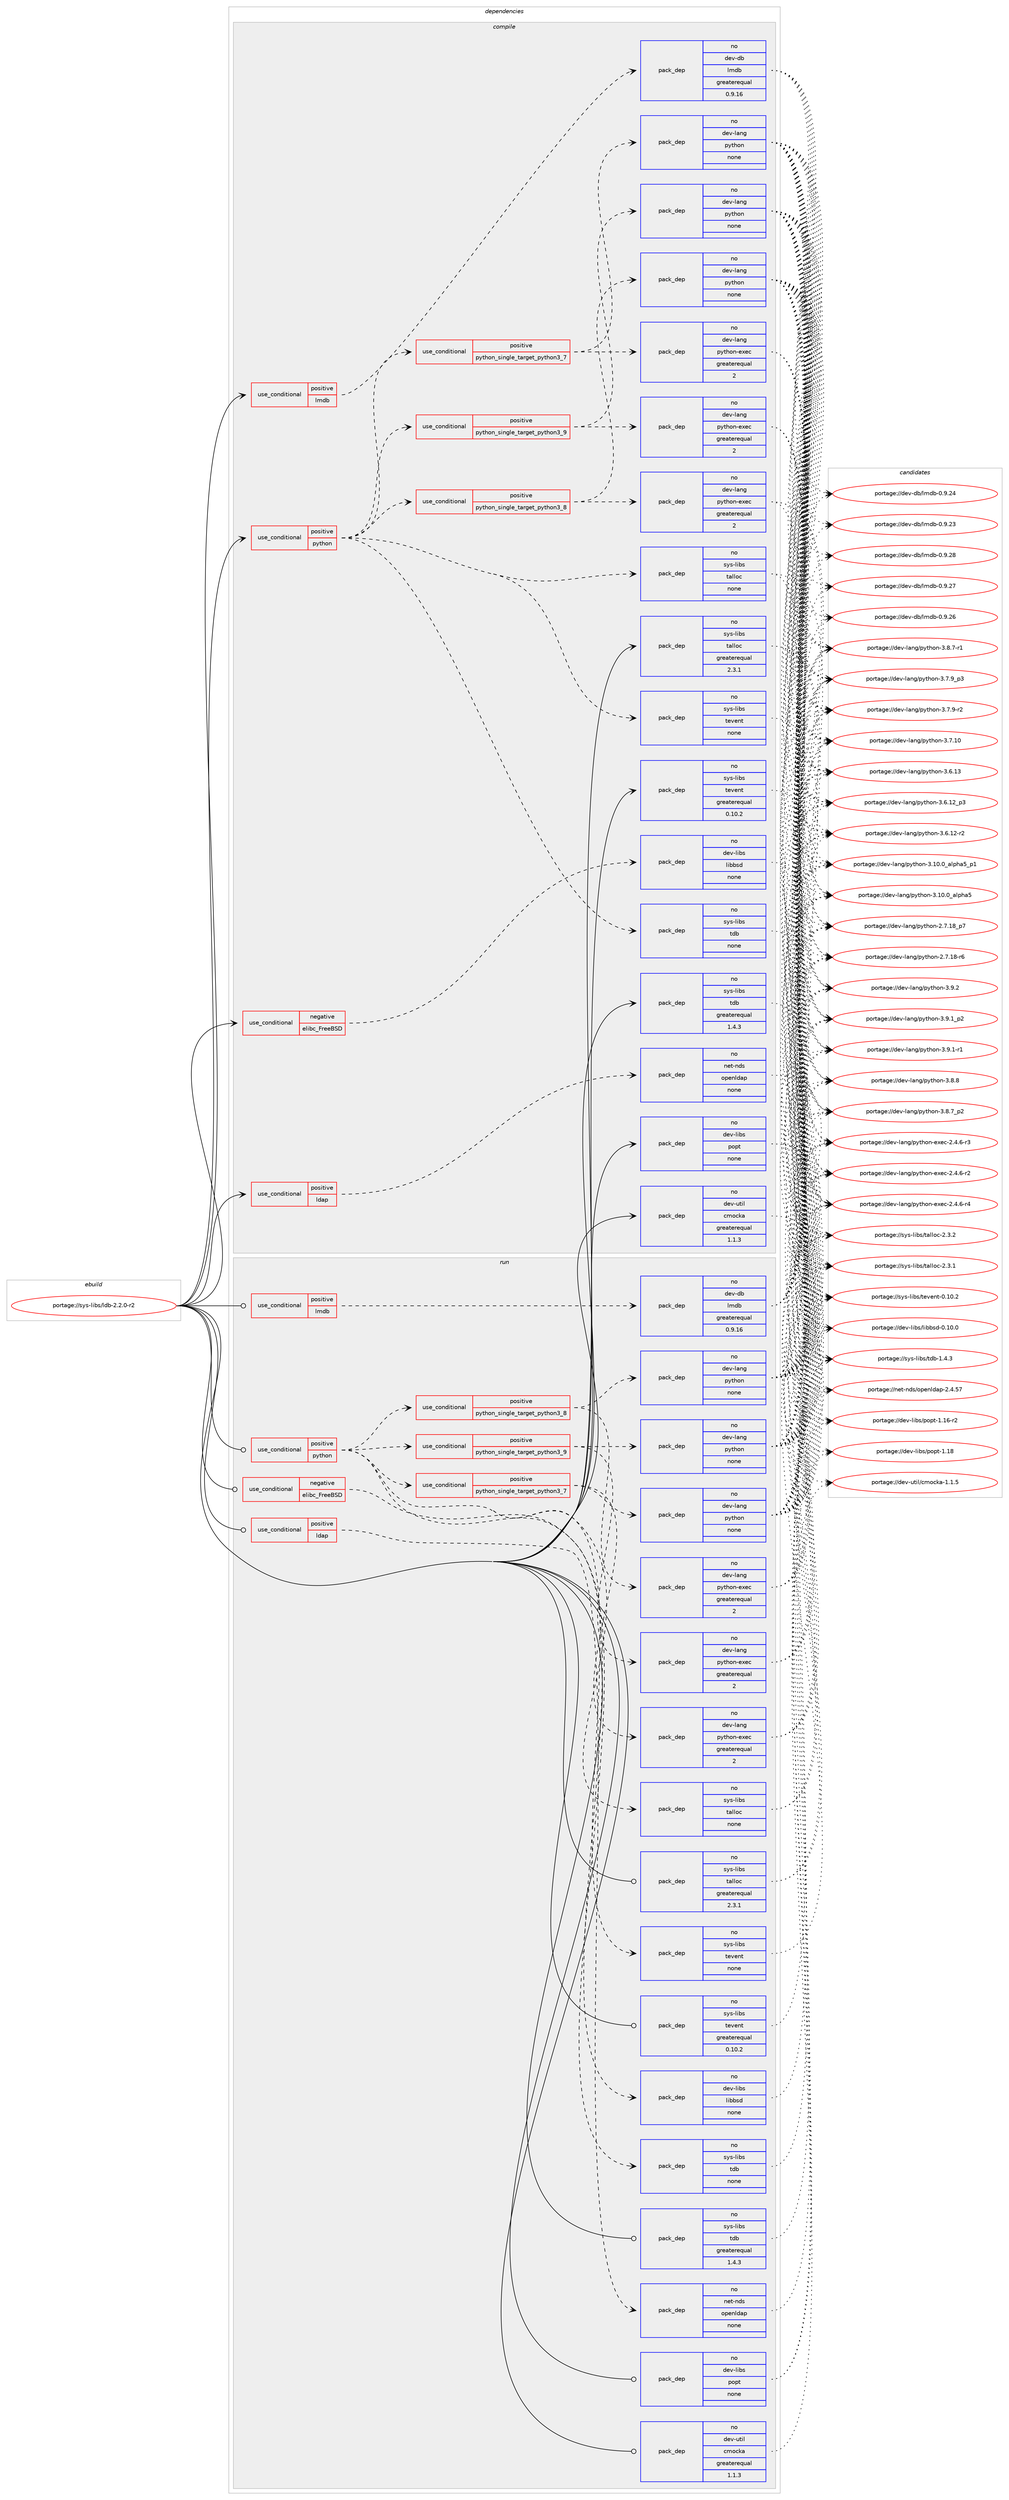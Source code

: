digraph prolog {

# *************
# Graph options
# *************

newrank=true;
concentrate=true;
compound=true;
graph [rankdir=LR,fontname=Helvetica,fontsize=10,ranksep=1.5];#, ranksep=2.5, nodesep=0.2];
edge  [arrowhead=vee];
node  [fontname=Helvetica,fontsize=10];

# **********
# The ebuild
# **********

subgraph cluster_leftcol {
color=gray;
rank=same;
label=<<i>ebuild</i>>;
id [label="portage://sys-libs/ldb-2.2.0-r2", color=red, width=4, href="../sys-libs/ldb-2.2.0-r2.svg"];
}

# ****************
# The dependencies
# ****************

subgraph cluster_midcol {
color=gray;
label=<<i>dependencies</i>>;
subgraph cluster_compile {
fillcolor="#eeeeee";
style=filled;
label=<<i>compile</i>>;
subgraph cond694 {
dependency3861 [label=<<TABLE BORDER="0" CELLBORDER="1" CELLSPACING="0" CELLPADDING="4"><TR><TD ROWSPAN="3" CELLPADDING="10">use_conditional</TD></TR><TR><TD>negative</TD></TR><TR><TD>elibc_FreeBSD</TD></TR></TABLE>>, shape=none, color=red];
subgraph pack3107 {
dependency3862 [label=<<TABLE BORDER="0" CELLBORDER="1" CELLSPACING="0" CELLPADDING="4" WIDTH="220"><TR><TD ROWSPAN="6" CELLPADDING="30">pack_dep</TD></TR><TR><TD WIDTH="110">no</TD></TR><TR><TD>dev-libs</TD></TR><TR><TD>libbsd</TD></TR><TR><TD>none</TD></TR><TR><TD></TD></TR></TABLE>>, shape=none, color=blue];
}
dependency3861:e -> dependency3862:w [weight=20,style="dashed",arrowhead="vee"];
}
id:e -> dependency3861:w [weight=20,style="solid",arrowhead="vee"];
subgraph cond695 {
dependency3863 [label=<<TABLE BORDER="0" CELLBORDER="1" CELLSPACING="0" CELLPADDING="4"><TR><TD ROWSPAN="3" CELLPADDING="10">use_conditional</TD></TR><TR><TD>positive</TD></TR><TR><TD>ldap</TD></TR></TABLE>>, shape=none, color=red];
subgraph pack3108 {
dependency3864 [label=<<TABLE BORDER="0" CELLBORDER="1" CELLSPACING="0" CELLPADDING="4" WIDTH="220"><TR><TD ROWSPAN="6" CELLPADDING="30">pack_dep</TD></TR><TR><TD WIDTH="110">no</TD></TR><TR><TD>net-nds</TD></TR><TR><TD>openldap</TD></TR><TR><TD>none</TD></TR><TR><TD></TD></TR></TABLE>>, shape=none, color=blue];
}
dependency3863:e -> dependency3864:w [weight=20,style="dashed",arrowhead="vee"];
}
id:e -> dependency3863:w [weight=20,style="solid",arrowhead="vee"];
subgraph cond696 {
dependency3865 [label=<<TABLE BORDER="0" CELLBORDER="1" CELLSPACING="0" CELLPADDING="4"><TR><TD ROWSPAN="3" CELLPADDING="10">use_conditional</TD></TR><TR><TD>positive</TD></TR><TR><TD>lmdb</TD></TR></TABLE>>, shape=none, color=red];
subgraph pack3109 {
dependency3866 [label=<<TABLE BORDER="0" CELLBORDER="1" CELLSPACING="0" CELLPADDING="4" WIDTH="220"><TR><TD ROWSPAN="6" CELLPADDING="30">pack_dep</TD></TR><TR><TD WIDTH="110">no</TD></TR><TR><TD>dev-db</TD></TR><TR><TD>lmdb</TD></TR><TR><TD>greaterequal</TD></TR><TR><TD>0.9.16</TD></TR></TABLE>>, shape=none, color=blue];
}
dependency3865:e -> dependency3866:w [weight=20,style="dashed",arrowhead="vee"];
}
id:e -> dependency3865:w [weight=20,style="solid",arrowhead="vee"];
subgraph cond697 {
dependency3867 [label=<<TABLE BORDER="0" CELLBORDER="1" CELLSPACING="0" CELLPADDING="4"><TR><TD ROWSPAN="3" CELLPADDING="10">use_conditional</TD></TR><TR><TD>positive</TD></TR><TR><TD>python</TD></TR></TABLE>>, shape=none, color=red];
subgraph cond698 {
dependency3868 [label=<<TABLE BORDER="0" CELLBORDER="1" CELLSPACING="0" CELLPADDING="4"><TR><TD ROWSPAN="3" CELLPADDING="10">use_conditional</TD></TR><TR><TD>positive</TD></TR><TR><TD>python_single_target_python3_7</TD></TR></TABLE>>, shape=none, color=red];
subgraph pack3110 {
dependency3869 [label=<<TABLE BORDER="0" CELLBORDER="1" CELLSPACING="0" CELLPADDING="4" WIDTH="220"><TR><TD ROWSPAN="6" CELLPADDING="30">pack_dep</TD></TR><TR><TD WIDTH="110">no</TD></TR><TR><TD>dev-lang</TD></TR><TR><TD>python</TD></TR><TR><TD>none</TD></TR><TR><TD></TD></TR></TABLE>>, shape=none, color=blue];
}
dependency3868:e -> dependency3869:w [weight=20,style="dashed",arrowhead="vee"];
subgraph pack3111 {
dependency3870 [label=<<TABLE BORDER="0" CELLBORDER="1" CELLSPACING="0" CELLPADDING="4" WIDTH="220"><TR><TD ROWSPAN="6" CELLPADDING="30">pack_dep</TD></TR><TR><TD WIDTH="110">no</TD></TR><TR><TD>dev-lang</TD></TR><TR><TD>python-exec</TD></TR><TR><TD>greaterequal</TD></TR><TR><TD>2</TD></TR></TABLE>>, shape=none, color=blue];
}
dependency3868:e -> dependency3870:w [weight=20,style="dashed",arrowhead="vee"];
}
dependency3867:e -> dependency3868:w [weight=20,style="dashed",arrowhead="vee"];
subgraph cond699 {
dependency3871 [label=<<TABLE BORDER="0" CELLBORDER="1" CELLSPACING="0" CELLPADDING="4"><TR><TD ROWSPAN="3" CELLPADDING="10">use_conditional</TD></TR><TR><TD>positive</TD></TR><TR><TD>python_single_target_python3_8</TD></TR></TABLE>>, shape=none, color=red];
subgraph pack3112 {
dependency3872 [label=<<TABLE BORDER="0" CELLBORDER="1" CELLSPACING="0" CELLPADDING="4" WIDTH="220"><TR><TD ROWSPAN="6" CELLPADDING="30">pack_dep</TD></TR><TR><TD WIDTH="110">no</TD></TR><TR><TD>dev-lang</TD></TR><TR><TD>python</TD></TR><TR><TD>none</TD></TR><TR><TD></TD></TR></TABLE>>, shape=none, color=blue];
}
dependency3871:e -> dependency3872:w [weight=20,style="dashed",arrowhead="vee"];
subgraph pack3113 {
dependency3873 [label=<<TABLE BORDER="0" CELLBORDER="1" CELLSPACING="0" CELLPADDING="4" WIDTH="220"><TR><TD ROWSPAN="6" CELLPADDING="30">pack_dep</TD></TR><TR><TD WIDTH="110">no</TD></TR><TR><TD>dev-lang</TD></TR><TR><TD>python-exec</TD></TR><TR><TD>greaterequal</TD></TR><TR><TD>2</TD></TR></TABLE>>, shape=none, color=blue];
}
dependency3871:e -> dependency3873:w [weight=20,style="dashed",arrowhead="vee"];
}
dependency3867:e -> dependency3871:w [weight=20,style="dashed",arrowhead="vee"];
subgraph cond700 {
dependency3874 [label=<<TABLE BORDER="0" CELLBORDER="1" CELLSPACING="0" CELLPADDING="4"><TR><TD ROWSPAN="3" CELLPADDING="10">use_conditional</TD></TR><TR><TD>positive</TD></TR><TR><TD>python_single_target_python3_9</TD></TR></TABLE>>, shape=none, color=red];
subgraph pack3114 {
dependency3875 [label=<<TABLE BORDER="0" CELLBORDER="1" CELLSPACING="0" CELLPADDING="4" WIDTH="220"><TR><TD ROWSPAN="6" CELLPADDING="30">pack_dep</TD></TR><TR><TD WIDTH="110">no</TD></TR><TR><TD>dev-lang</TD></TR><TR><TD>python</TD></TR><TR><TD>none</TD></TR><TR><TD></TD></TR></TABLE>>, shape=none, color=blue];
}
dependency3874:e -> dependency3875:w [weight=20,style="dashed",arrowhead="vee"];
subgraph pack3115 {
dependency3876 [label=<<TABLE BORDER="0" CELLBORDER="1" CELLSPACING="0" CELLPADDING="4" WIDTH="220"><TR><TD ROWSPAN="6" CELLPADDING="30">pack_dep</TD></TR><TR><TD WIDTH="110">no</TD></TR><TR><TD>dev-lang</TD></TR><TR><TD>python-exec</TD></TR><TR><TD>greaterequal</TD></TR><TR><TD>2</TD></TR></TABLE>>, shape=none, color=blue];
}
dependency3874:e -> dependency3876:w [weight=20,style="dashed",arrowhead="vee"];
}
dependency3867:e -> dependency3874:w [weight=20,style="dashed",arrowhead="vee"];
subgraph pack3116 {
dependency3877 [label=<<TABLE BORDER="0" CELLBORDER="1" CELLSPACING="0" CELLPADDING="4" WIDTH="220"><TR><TD ROWSPAN="6" CELLPADDING="30">pack_dep</TD></TR><TR><TD WIDTH="110">no</TD></TR><TR><TD>sys-libs</TD></TR><TR><TD>talloc</TD></TR><TR><TD>none</TD></TR><TR><TD></TD></TR></TABLE>>, shape=none, color=blue];
}
dependency3867:e -> dependency3877:w [weight=20,style="dashed",arrowhead="vee"];
subgraph pack3117 {
dependency3878 [label=<<TABLE BORDER="0" CELLBORDER="1" CELLSPACING="0" CELLPADDING="4" WIDTH="220"><TR><TD ROWSPAN="6" CELLPADDING="30">pack_dep</TD></TR><TR><TD WIDTH="110">no</TD></TR><TR><TD>sys-libs</TD></TR><TR><TD>tdb</TD></TR><TR><TD>none</TD></TR><TR><TD></TD></TR></TABLE>>, shape=none, color=blue];
}
dependency3867:e -> dependency3878:w [weight=20,style="dashed",arrowhead="vee"];
subgraph pack3118 {
dependency3879 [label=<<TABLE BORDER="0" CELLBORDER="1" CELLSPACING="0" CELLPADDING="4" WIDTH="220"><TR><TD ROWSPAN="6" CELLPADDING="30">pack_dep</TD></TR><TR><TD WIDTH="110">no</TD></TR><TR><TD>sys-libs</TD></TR><TR><TD>tevent</TD></TR><TR><TD>none</TD></TR><TR><TD></TD></TR></TABLE>>, shape=none, color=blue];
}
dependency3867:e -> dependency3879:w [weight=20,style="dashed",arrowhead="vee"];
}
id:e -> dependency3867:w [weight=20,style="solid",arrowhead="vee"];
subgraph pack3119 {
dependency3880 [label=<<TABLE BORDER="0" CELLBORDER="1" CELLSPACING="0" CELLPADDING="4" WIDTH="220"><TR><TD ROWSPAN="6" CELLPADDING="30">pack_dep</TD></TR><TR><TD WIDTH="110">no</TD></TR><TR><TD>dev-libs</TD></TR><TR><TD>popt</TD></TR><TR><TD>none</TD></TR><TR><TD></TD></TR></TABLE>>, shape=none, color=blue];
}
id:e -> dependency3880:w [weight=20,style="solid",arrowhead="vee"];
subgraph pack3120 {
dependency3881 [label=<<TABLE BORDER="0" CELLBORDER="1" CELLSPACING="0" CELLPADDING="4" WIDTH="220"><TR><TD ROWSPAN="6" CELLPADDING="30">pack_dep</TD></TR><TR><TD WIDTH="110">no</TD></TR><TR><TD>dev-util</TD></TR><TR><TD>cmocka</TD></TR><TR><TD>greaterequal</TD></TR><TR><TD>1.1.3</TD></TR></TABLE>>, shape=none, color=blue];
}
id:e -> dependency3881:w [weight=20,style="solid",arrowhead="vee"];
subgraph pack3121 {
dependency3882 [label=<<TABLE BORDER="0" CELLBORDER="1" CELLSPACING="0" CELLPADDING="4" WIDTH="220"><TR><TD ROWSPAN="6" CELLPADDING="30">pack_dep</TD></TR><TR><TD WIDTH="110">no</TD></TR><TR><TD>sys-libs</TD></TR><TR><TD>talloc</TD></TR><TR><TD>greaterequal</TD></TR><TR><TD>2.3.1</TD></TR></TABLE>>, shape=none, color=blue];
}
id:e -> dependency3882:w [weight=20,style="solid",arrowhead="vee"];
subgraph pack3122 {
dependency3883 [label=<<TABLE BORDER="0" CELLBORDER="1" CELLSPACING="0" CELLPADDING="4" WIDTH="220"><TR><TD ROWSPAN="6" CELLPADDING="30">pack_dep</TD></TR><TR><TD WIDTH="110">no</TD></TR><TR><TD>sys-libs</TD></TR><TR><TD>tdb</TD></TR><TR><TD>greaterequal</TD></TR><TR><TD>1.4.3</TD></TR></TABLE>>, shape=none, color=blue];
}
id:e -> dependency3883:w [weight=20,style="solid",arrowhead="vee"];
subgraph pack3123 {
dependency3884 [label=<<TABLE BORDER="0" CELLBORDER="1" CELLSPACING="0" CELLPADDING="4" WIDTH="220"><TR><TD ROWSPAN="6" CELLPADDING="30">pack_dep</TD></TR><TR><TD WIDTH="110">no</TD></TR><TR><TD>sys-libs</TD></TR><TR><TD>tevent</TD></TR><TR><TD>greaterequal</TD></TR><TR><TD>0.10.2</TD></TR></TABLE>>, shape=none, color=blue];
}
id:e -> dependency3884:w [weight=20,style="solid",arrowhead="vee"];
}
subgraph cluster_compileandrun {
fillcolor="#eeeeee";
style=filled;
label=<<i>compile and run</i>>;
}
subgraph cluster_run {
fillcolor="#eeeeee";
style=filled;
label=<<i>run</i>>;
subgraph cond701 {
dependency3885 [label=<<TABLE BORDER="0" CELLBORDER="1" CELLSPACING="0" CELLPADDING="4"><TR><TD ROWSPAN="3" CELLPADDING="10">use_conditional</TD></TR><TR><TD>negative</TD></TR><TR><TD>elibc_FreeBSD</TD></TR></TABLE>>, shape=none, color=red];
subgraph pack3124 {
dependency3886 [label=<<TABLE BORDER="0" CELLBORDER="1" CELLSPACING="0" CELLPADDING="4" WIDTH="220"><TR><TD ROWSPAN="6" CELLPADDING="30">pack_dep</TD></TR><TR><TD WIDTH="110">no</TD></TR><TR><TD>dev-libs</TD></TR><TR><TD>libbsd</TD></TR><TR><TD>none</TD></TR><TR><TD></TD></TR></TABLE>>, shape=none, color=blue];
}
dependency3885:e -> dependency3886:w [weight=20,style="dashed",arrowhead="vee"];
}
id:e -> dependency3885:w [weight=20,style="solid",arrowhead="odot"];
subgraph cond702 {
dependency3887 [label=<<TABLE BORDER="0" CELLBORDER="1" CELLSPACING="0" CELLPADDING="4"><TR><TD ROWSPAN="3" CELLPADDING="10">use_conditional</TD></TR><TR><TD>positive</TD></TR><TR><TD>ldap</TD></TR></TABLE>>, shape=none, color=red];
subgraph pack3125 {
dependency3888 [label=<<TABLE BORDER="0" CELLBORDER="1" CELLSPACING="0" CELLPADDING="4" WIDTH="220"><TR><TD ROWSPAN="6" CELLPADDING="30">pack_dep</TD></TR><TR><TD WIDTH="110">no</TD></TR><TR><TD>net-nds</TD></TR><TR><TD>openldap</TD></TR><TR><TD>none</TD></TR><TR><TD></TD></TR></TABLE>>, shape=none, color=blue];
}
dependency3887:e -> dependency3888:w [weight=20,style="dashed",arrowhead="vee"];
}
id:e -> dependency3887:w [weight=20,style="solid",arrowhead="odot"];
subgraph cond703 {
dependency3889 [label=<<TABLE BORDER="0" CELLBORDER="1" CELLSPACING="0" CELLPADDING="4"><TR><TD ROWSPAN="3" CELLPADDING="10">use_conditional</TD></TR><TR><TD>positive</TD></TR><TR><TD>lmdb</TD></TR></TABLE>>, shape=none, color=red];
subgraph pack3126 {
dependency3890 [label=<<TABLE BORDER="0" CELLBORDER="1" CELLSPACING="0" CELLPADDING="4" WIDTH="220"><TR><TD ROWSPAN="6" CELLPADDING="30">pack_dep</TD></TR><TR><TD WIDTH="110">no</TD></TR><TR><TD>dev-db</TD></TR><TR><TD>lmdb</TD></TR><TR><TD>greaterequal</TD></TR><TR><TD>0.9.16</TD></TR></TABLE>>, shape=none, color=blue];
}
dependency3889:e -> dependency3890:w [weight=20,style="dashed",arrowhead="vee"];
}
id:e -> dependency3889:w [weight=20,style="solid",arrowhead="odot"];
subgraph cond704 {
dependency3891 [label=<<TABLE BORDER="0" CELLBORDER="1" CELLSPACING="0" CELLPADDING="4"><TR><TD ROWSPAN="3" CELLPADDING="10">use_conditional</TD></TR><TR><TD>positive</TD></TR><TR><TD>python</TD></TR></TABLE>>, shape=none, color=red];
subgraph cond705 {
dependency3892 [label=<<TABLE BORDER="0" CELLBORDER="1" CELLSPACING="0" CELLPADDING="4"><TR><TD ROWSPAN="3" CELLPADDING="10">use_conditional</TD></TR><TR><TD>positive</TD></TR><TR><TD>python_single_target_python3_7</TD></TR></TABLE>>, shape=none, color=red];
subgraph pack3127 {
dependency3893 [label=<<TABLE BORDER="0" CELLBORDER="1" CELLSPACING="0" CELLPADDING="4" WIDTH="220"><TR><TD ROWSPAN="6" CELLPADDING="30">pack_dep</TD></TR><TR><TD WIDTH="110">no</TD></TR><TR><TD>dev-lang</TD></TR><TR><TD>python</TD></TR><TR><TD>none</TD></TR><TR><TD></TD></TR></TABLE>>, shape=none, color=blue];
}
dependency3892:e -> dependency3893:w [weight=20,style="dashed",arrowhead="vee"];
subgraph pack3128 {
dependency3894 [label=<<TABLE BORDER="0" CELLBORDER="1" CELLSPACING="0" CELLPADDING="4" WIDTH="220"><TR><TD ROWSPAN="6" CELLPADDING="30">pack_dep</TD></TR><TR><TD WIDTH="110">no</TD></TR><TR><TD>dev-lang</TD></TR><TR><TD>python-exec</TD></TR><TR><TD>greaterequal</TD></TR><TR><TD>2</TD></TR></TABLE>>, shape=none, color=blue];
}
dependency3892:e -> dependency3894:w [weight=20,style="dashed",arrowhead="vee"];
}
dependency3891:e -> dependency3892:w [weight=20,style="dashed",arrowhead="vee"];
subgraph cond706 {
dependency3895 [label=<<TABLE BORDER="0" CELLBORDER="1" CELLSPACING="0" CELLPADDING="4"><TR><TD ROWSPAN="3" CELLPADDING="10">use_conditional</TD></TR><TR><TD>positive</TD></TR><TR><TD>python_single_target_python3_8</TD></TR></TABLE>>, shape=none, color=red];
subgraph pack3129 {
dependency3896 [label=<<TABLE BORDER="0" CELLBORDER="1" CELLSPACING="0" CELLPADDING="4" WIDTH="220"><TR><TD ROWSPAN="6" CELLPADDING="30">pack_dep</TD></TR><TR><TD WIDTH="110">no</TD></TR><TR><TD>dev-lang</TD></TR><TR><TD>python</TD></TR><TR><TD>none</TD></TR><TR><TD></TD></TR></TABLE>>, shape=none, color=blue];
}
dependency3895:e -> dependency3896:w [weight=20,style="dashed",arrowhead="vee"];
subgraph pack3130 {
dependency3897 [label=<<TABLE BORDER="0" CELLBORDER="1" CELLSPACING="0" CELLPADDING="4" WIDTH="220"><TR><TD ROWSPAN="6" CELLPADDING="30">pack_dep</TD></TR><TR><TD WIDTH="110">no</TD></TR><TR><TD>dev-lang</TD></TR><TR><TD>python-exec</TD></TR><TR><TD>greaterequal</TD></TR><TR><TD>2</TD></TR></TABLE>>, shape=none, color=blue];
}
dependency3895:e -> dependency3897:w [weight=20,style="dashed",arrowhead="vee"];
}
dependency3891:e -> dependency3895:w [weight=20,style="dashed",arrowhead="vee"];
subgraph cond707 {
dependency3898 [label=<<TABLE BORDER="0" CELLBORDER="1" CELLSPACING="0" CELLPADDING="4"><TR><TD ROWSPAN="3" CELLPADDING="10">use_conditional</TD></TR><TR><TD>positive</TD></TR><TR><TD>python_single_target_python3_9</TD></TR></TABLE>>, shape=none, color=red];
subgraph pack3131 {
dependency3899 [label=<<TABLE BORDER="0" CELLBORDER="1" CELLSPACING="0" CELLPADDING="4" WIDTH="220"><TR><TD ROWSPAN="6" CELLPADDING="30">pack_dep</TD></TR><TR><TD WIDTH="110">no</TD></TR><TR><TD>dev-lang</TD></TR><TR><TD>python</TD></TR><TR><TD>none</TD></TR><TR><TD></TD></TR></TABLE>>, shape=none, color=blue];
}
dependency3898:e -> dependency3899:w [weight=20,style="dashed",arrowhead="vee"];
subgraph pack3132 {
dependency3900 [label=<<TABLE BORDER="0" CELLBORDER="1" CELLSPACING="0" CELLPADDING="4" WIDTH="220"><TR><TD ROWSPAN="6" CELLPADDING="30">pack_dep</TD></TR><TR><TD WIDTH="110">no</TD></TR><TR><TD>dev-lang</TD></TR><TR><TD>python-exec</TD></TR><TR><TD>greaterequal</TD></TR><TR><TD>2</TD></TR></TABLE>>, shape=none, color=blue];
}
dependency3898:e -> dependency3900:w [weight=20,style="dashed",arrowhead="vee"];
}
dependency3891:e -> dependency3898:w [weight=20,style="dashed",arrowhead="vee"];
subgraph pack3133 {
dependency3901 [label=<<TABLE BORDER="0" CELLBORDER="1" CELLSPACING="0" CELLPADDING="4" WIDTH="220"><TR><TD ROWSPAN="6" CELLPADDING="30">pack_dep</TD></TR><TR><TD WIDTH="110">no</TD></TR><TR><TD>sys-libs</TD></TR><TR><TD>talloc</TD></TR><TR><TD>none</TD></TR><TR><TD></TD></TR></TABLE>>, shape=none, color=blue];
}
dependency3891:e -> dependency3901:w [weight=20,style="dashed",arrowhead="vee"];
subgraph pack3134 {
dependency3902 [label=<<TABLE BORDER="0" CELLBORDER="1" CELLSPACING="0" CELLPADDING="4" WIDTH="220"><TR><TD ROWSPAN="6" CELLPADDING="30">pack_dep</TD></TR><TR><TD WIDTH="110">no</TD></TR><TR><TD>sys-libs</TD></TR><TR><TD>tdb</TD></TR><TR><TD>none</TD></TR><TR><TD></TD></TR></TABLE>>, shape=none, color=blue];
}
dependency3891:e -> dependency3902:w [weight=20,style="dashed",arrowhead="vee"];
subgraph pack3135 {
dependency3903 [label=<<TABLE BORDER="0" CELLBORDER="1" CELLSPACING="0" CELLPADDING="4" WIDTH="220"><TR><TD ROWSPAN="6" CELLPADDING="30">pack_dep</TD></TR><TR><TD WIDTH="110">no</TD></TR><TR><TD>sys-libs</TD></TR><TR><TD>tevent</TD></TR><TR><TD>none</TD></TR><TR><TD></TD></TR></TABLE>>, shape=none, color=blue];
}
dependency3891:e -> dependency3903:w [weight=20,style="dashed",arrowhead="vee"];
}
id:e -> dependency3891:w [weight=20,style="solid",arrowhead="odot"];
subgraph pack3136 {
dependency3904 [label=<<TABLE BORDER="0" CELLBORDER="1" CELLSPACING="0" CELLPADDING="4" WIDTH="220"><TR><TD ROWSPAN="6" CELLPADDING="30">pack_dep</TD></TR><TR><TD WIDTH="110">no</TD></TR><TR><TD>dev-libs</TD></TR><TR><TD>popt</TD></TR><TR><TD>none</TD></TR><TR><TD></TD></TR></TABLE>>, shape=none, color=blue];
}
id:e -> dependency3904:w [weight=20,style="solid",arrowhead="odot"];
subgraph pack3137 {
dependency3905 [label=<<TABLE BORDER="0" CELLBORDER="1" CELLSPACING="0" CELLPADDING="4" WIDTH="220"><TR><TD ROWSPAN="6" CELLPADDING="30">pack_dep</TD></TR><TR><TD WIDTH="110">no</TD></TR><TR><TD>dev-util</TD></TR><TR><TD>cmocka</TD></TR><TR><TD>greaterequal</TD></TR><TR><TD>1.1.3</TD></TR></TABLE>>, shape=none, color=blue];
}
id:e -> dependency3905:w [weight=20,style="solid",arrowhead="odot"];
subgraph pack3138 {
dependency3906 [label=<<TABLE BORDER="0" CELLBORDER="1" CELLSPACING="0" CELLPADDING="4" WIDTH="220"><TR><TD ROWSPAN="6" CELLPADDING="30">pack_dep</TD></TR><TR><TD WIDTH="110">no</TD></TR><TR><TD>sys-libs</TD></TR><TR><TD>talloc</TD></TR><TR><TD>greaterequal</TD></TR><TR><TD>2.3.1</TD></TR></TABLE>>, shape=none, color=blue];
}
id:e -> dependency3906:w [weight=20,style="solid",arrowhead="odot"];
subgraph pack3139 {
dependency3907 [label=<<TABLE BORDER="0" CELLBORDER="1" CELLSPACING="0" CELLPADDING="4" WIDTH="220"><TR><TD ROWSPAN="6" CELLPADDING="30">pack_dep</TD></TR><TR><TD WIDTH="110">no</TD></TR><TR><TD>sys-libs</TD></TR><TR><TD>tdb</TD></TR><TR><TD>greaterequal</TD></TR><TR><TD>1.4.3</TD></TR></TABLE>>, shape=none, color=blue];
}
id:e -> dependency3907:w [weight=20,style="solid",arrowhead="odot"];
subgraph pack3140 {
dependency3908 [label=<<TABLE BORDER="0" CELLBORDER="1" CELLSPACING="0" CELLPADDING="4" WIDTH="220"><TR><TD ROWSPAN="6" CELLPADDING="30">pack_dep</TD></TR><TR><TD WIDTH="110">no</TD></TR><TR><TD>sys-libs</TD></TR><TR><TD>tevent</TD></TR><TR><TD>greaterequal</TD></TR><TR><TD>0.10.2</TD></TR></TABLE>>, shape=none, color=blue];
}
id:e -> dependency3908:w [weight=20,style="solid",arrowhead="odot"];
}
}

# **************
# The candidates
# **************

subgraph cluster_choices {
rank=same;
color=gray;
label=<<i>candidates</i>>;

subgraph choice3107 {
color=black;
nodesep=1;
choice100101118451081059811547108105989811510045484649484648 [label="portage://dev-libs/libbsd-0.10.0", color=red, width=4,href="../dev-libs/libbsd-0.10.0.svg"];
dependency3862:e -> choice100101118451081059811547108105989811510045484649484648:w [style=dotted,weight="100"];
}
subgraph choice3108 {
color=black;
nodesep=1;
choice11010111645110100115471111121011101081009711245504652465355 [label="portage://net-nds/openldap-2.4.57", color=red, width=4,href="../net-nds/openldap-2.4.57.svg"];
dependency3864:e -> choice11010111645110100115471111121011101081009711245504652465355:w [style=dotted,weight="100"];
}
subgraph choice3109 {
color=black;
nodesep=1;
choice1001011184510098471081091009845484657465056 [label="portage://dev-db/lmdb-0.9.28", color=red, width=4,href="../dev-db/lmdb-0.9.28.svg"];
choice1001011184510098471081091009845484657465055 [label="portage://dev-db/lmdb-0.9.27", color=red, width=4,href="../dev-db/lmdb-0.9.27.svg"];
choice1001011184510098471081091009845484657465054 [label="portage://dev-db/lmdb-0.9.26", color=red, width=4,href="../dev-db/lmdb-0.9.26.svg"];
choice1001011184510098471081091009845484657465052 [label="portage://dev-db/lmdb-0.9.24", color=red, width=4,href="../dev-db/lmdb-0.9.24.svg"];
choice1001011184510098471081091009845484657465051 [label="portage://dev-db/lmdb-0.9.23", color=red, width=4,href="../dev-db/lmdb-0.9.23.svg"];
dependency3866:e -> choice1001011184510098471081091009845484657465056:w [style=dotted,weight="100"];
dependency3866:e -> choice1001011184510098471081091009845484657465055:w [style=dotted,weight="100"];
dependency3866:e -> choice1001011184510098471081091009845484657465054:w [style=dotted,weight="100"];
dependency3866:e -> choice1001011184510098471081091009845484657465052:w [style=dotted,weight="100"];
dependency3866:e -> choice1001011184510098471081091009845484657465051:w [style=dotted,weight="100"];
}
subgraph choice3110 {
color=black;
nodesep=1;
choice100101118451089711010347112121116104111110455146574650 [label="portage://dev-lang/python-3.9.2", color=red, width=4,href="../dev-lang/python-3.9.2.svg"];
choice1001011184510897110103471121211161041111104551465746499511250 [label="portage://dev-lang/python-3.9.1_p2", color=red, width=4,href="../dev-lang/python-3.9.1_p2.svg"];
choice1001011184510897110103471121211161041111104551465746494511449 [label="portage://dev-lang/python-3.9.1-r1", color=red, width=4,href="../dev-lang/python-3.9.1-r1.svg"];
choice100101118451089711010347112121116104111110455146564656 [label="portage://dev-lang/python-3.8.8", color=red, width=4,href="../dev-lang/python-3.8.8.svg"];
choice1001011184510897110103471121211161041111104551465646559511250 [label="portage://dev-lang/python-3.8.7_p2", color=red, width=4,href="../dev-lang/python-3.8.7_p2.svg"];
choice1001011184510897110103471121211161041111104551465646554511449 [label="portage://dev-lang/python-3.8.7-r1", color=red, width=4,href="../dev-lang/python-3.8.7-r1.svg"];
choice1001011184510897110103471121211161041111104551465546579511251 [label="portage://dev-lang/python-3.7.9_p3", color=red, width=4,href="../dev-lang/python-3.7.9_p3.svg"];
choice1001011184510897110103471121211161041111104551465546574511450 [label="portage://dev-lang/python-3.7.9-r2", color=red, width=4,href="../dev-lang/python-3.7.9-r2.svg"];
choice10010111845108971101034711212111610411111045514655464948 [label="portage://dev-lang/python-3.7.10", color=red, width=4,href="../dev-lang/python-3.7.10.svg"];
choice10010111845108971101034711212111610411111045514654464951 [label="portage://dev-lang/python-3.6.13", color=red, width=4,href="../dev-lang/python-3.6.13.svg"];
choice100101118451089711010347112121116104111110455146544649509511251 [label="portage://dev-lang/python-3.6.12_p3", color=red, width=4,href="../dev-lang/python-3.6.12_p3.svg"];
choice100101118451089711010347112121116104111110455146544649504511450 [label="portage://dev-lang/python-3.6.12-r2", color=red, width=4,href="../dev-lang/python-3.6.12-r2.svg"];
choice10010111845108971101034711212111610411111045514649484648959710811210497539511249 [label="portage://dev-lang/python-3.10.0_alpha5_p1", color=red, width=4,href="../dev-lang/python-3.10.0_alpha5_p1.svg"];
choice1001011184510897110103471121211161041111104551464948464895971081121049753 [label="portage://dev-lang/python-3.10.0_alpha5", color=red, width=4,href="../dev-lang/python-3.10.0_alpha5.svg"];
choice100101118451089711010347112121116104111110455046554649569511255 [label="portage://dev-lang/python-2.7.18_p7", color=red, width=4,href="../dev-lang/python-2.7.18_p7.svg"];
choice100101118451089711010347112121116104111110455046554649564511454 [label="portage://dev-lang/python-2.7.18-r6", color=red, width=4,href="../dev-lang/python-2.7.18-r6.svg"];
dependency3869:e -> choice100101118451089711010347112121116104111110455146574650:w [style=dotted,weight="100"];
dependency3869:e -> choice1001011184510897110103471121211161041111104551465746499511250:w [style=dotted,weight="100"];
dependency3869:e -> choice1001011184510897110103471121211161041111104551465746494511449:w [style=dotted,weight="100"];
dependency3869:e -> choice100101118451089711010347112121116104111110455146564656:w [style=dotted,weight="100"];
dependency3869:e -> choice1001011184510897110103471121211161041111104551465646559511250:w [style=dotted,weight="100"];
dependency3869:e -> choice1001011184510897110103471121211161041111104551465646554511449:w [style=dotted,weight="100"];
dependency3869:e -> choice1001011184510897110103471121211161041111104551465546579511251:w [style=dotted,weight="100"];
dependency3869:e -> choice1001011184510897110103471121211161041111104551465546574511450:w [style=dotted,weight="100"];
dependency3869:e -> choice10010111845108971101034711212111610411111045514655464948:w [style=dotted,weight="100"];
dependency3869:e -> choice10010111845108971101034711212111610411111045514654464951:w [style=dotted,weight="100"];
dependency3869:e -> choice100101118451089711010347112121116104111110455146544649509511251:w [style=dotted,weight="100"];
dependency3869:e -> choice100101118451089711010347112121116104111110455146544649504511450:w [style=dotted,weight="100"];
dependency3869:e -> choice10010111845108971101034711212111610411111045514649484648959710811210497539511249:w [style=dotted,weight="100"];
dependency3869:e -> choice1001011184510897110103471121211161041111104551464948464895971081121049753:w [style=dotted,weight="100"];
dependency3869:e -> choice100101118451089711010347112121116104111110455046554649569511255:w [style=dotted,weight="100"];
dependency3869:e -> choice100101118451089711010347112121116104111110455046554649564511454:w [style=dotted,weight="100"];
}
subgraph choice3111 {
color=black;
nodesep=1;
choice10010111845108971101034711212111610411111045101120101994550465246544511452 [label="portage://dev-lang/python-exec-2.4.6-r4", color=red, width=4,href="../dev-lang/python-exec-2.4.6-r4.svg"];
choice10010111845108971101034711212111610411111045101120101994550465246544511451 [label="portage://dev-lang/python-exec-2.4.6-r3", color=red, width=4,href="../dev-lang/python-exec-2.4.6-r3.svg"];
choice10010111845108971101034711212111610411111045101120101994550465246544511450 [label="portage://dev-lang/python-exec-2.4.6-r2", color=red, width=4,href="../dev-lang/python-exec-2.4.6-r2.svg"];
dependency3870:e -> choice10010111845108971101034711212111610411111045101120101994550465246544511452:w [style=dotted,weight="100"];
dependency3870:e -> choice10010111845108971101034711212111610411111045101120101994550465246544511451:w [style=dotted,weight="100"];
dependency3870:e -> choice10010111845108971101034711212111610411111045101120101994550465246544511450:w [style=dotted,weight="100"];
}
subgraph choice3112 {
color=black;
nodesep=1;
choice100101118451089711010347112121116104111110455146574650 [label="portage://dev-lang/python-3.9.2", color=red, width=4,href="../dev-lang/python-3.9.2.svg"];
choice1001011184510897110103471121211161041111104551465746499511250 [label="portage://dev-lang/python-3.9.1_p2", color=red, width=4,href="../dev-lang/python-3.9.1_p2.svg"];
choice1001011184510897110103471121211161041111104551465746494511449 [label="portage://dev-lang/python-3.9.1-r1", color=red, width=4,href="../dev-lang/python-3.9.1-r1.svg"];
choice100101118451089711010347112121116104111110455146564656 [label="portage://dev-lang/python-3.8.8", color=red, width=4,href="../dev-lang/python-3.8.8.svg"];
choice1001011184510897110103471121211161041111104551465646559511250 [label="portage://dev-lang/python-3.8.7_p2", color=red, width=4,href="../dev-lang/python-3.8.7_p2.svg"];
choice1001011184510897110103471121211161041111104551465646554511449 [label="portage://dev-lang/python-3.8.7-r1", color=red, width=4,href="../dev-lang/python-3.8.7-r1.svg"];
choice1001011184510897110103471121211161041111104551465546579511251 [label="portage://dev-lang/python-3.7.9_p3", color=red, width=4,href="../dev-lang/python-3.7.9_p3.svg"];
choice1001011184510897110103471121211161041111104551465546574511450 [label="portage://dev-lang/python-3.7.9-r2", color=red, width=4,href="../dev-lang/python-3.7.9-r2.svg"];
choice10010111845108971101034711212111610411111045514655464948 [label="portage://dev-lang/python-3.7.10", color=red, width=4,href="../dev-lang/python-3.7.10.svg"];
choice10010111845108971101034711212111610411111045514654464951 [label="portage://dev-lang/python-3.6.13", color=red, width=4,href="../dev-lang/python-3.6.13.svg"];
choice100101118451089711010347112121116104111110455146544649509511251 [label="portage://dev-lang/python-3.6.12_p3", color=red, width=4,href="../dev-lang/python-3.6.12_p3.svg"];
choice100101118451089711010347112121116104111110455146544649504511450 [label="portage://dev-lang/python-3.6.12-r2", color=red, width=4,href="../dev-lang/python-3.6.12-r2.svg"];
choice10010111845108971101034711212111610411111045514649484648959710811210497539511249 [label="portage://dev-lang/python-3.10.0_alpha5_p1", color=red, width=4,href="../dev-lang/python-3.10.0_alpha5_p1.svg"];
choice1001011184510897110103471121211161041111104551464948464895971081121049753 [label="portage://dev-lang/python-3.10.0_alpha5", color=red, width=4,href="../dev-lang/python-3.10.0_alpha5.svg"];
choice100101118451089711010347112121116104111110455046554649569511255 [label="portage://dev-lang/python-2.7.18_p7", color=red, width=4,href="../dev-lang/python-2.7.18_p7.svg"];
choice100101118451089711010347112121116104111110455046554649564511454 [label="portage://dev-lang/python-2.7.18-r6", color=red, width=4,href="../dev-lang/python-2.7.18-r6.svg"];
dependency3872:e -> choice100101118451089711010347112121116104111110455146574650:w [style=dotted,weight="100"];
dependency3872:e -> choice1001011184510897110103471121211161041111104551465746499511250:w [style=dotted,weight="100"];
dependency3872:e -> choice1001011184510897110103471121211161041111104551465746494511449:w [style=dotted,weight="100"];
dependency3872:e -> choice100101118451089711010347112121116104111110455146564656:w [style=dotted,weight="100"];
dependency3872:e -> choice1001011184510897110103471121211161041111104551465646559511250:w [style=dotted,weight="100"];
dependency3872:e -> choice1001011184510897110103471121211161041111104551465646554511449:w [style=dotted,weight="100"];
dependency3872:e -> choice1001011184510897110103471121211161041111104551465546579511251:w [style=dotted,weight="100"];
dependency3872:e -> choice1001011184510897110103471121211161041111104551465546574511450:w [style=dotted,weight="100"];
dependency3872:e -> choice10010111845108971101034711212111610411111045514655464948:w [style=dotted,weight="100"];
dependency3872:e -> choice10010111845108971101034711212111610411111045514654464951:w [style=dotted,weight="100"];
dependency3872:e -> choice100101118451089711010347112121116104111110455146544649509511251:w [style=dotted,weight="100"];
dependency3872:e -> choice100101118451089711010347112121116104111110455146544649504511450:w [style=dotted,weight="100"];
dependency3872:e -> choice10010111845108971101034711212111610411111045514649484648959710811210497539511249:w [style=dotted,weight="100"];
dependency3872:e -> choice1001011184510897110103471121211161041111104551464948464895971081121049753:w [style=dotted,weight="100"];
dependency3872:e -> choice100101118451089711010347112121116104111110455046554649569511255:w [style=dotted,weight="100"];
dependency3872:e -> choice100101118451089711010347112121116104111110455046554649564511454:w [style=dotted,weight="100"];
}
subgraph choice3113 {
color=black;
nodesep=1;
choice10010111845108971101034711212111610411111045101120101994550465246544511452 [label="portage://dev-lang/python-exec-2.4.6-r4", color=red, width=4,href="../dev-lang/python-exec-2.4.6-r4.svg"];
choice10010111845108971101034711212111610411111045101120101994550465246544511451 [label="portage://dev-lang/python-exec-2.4.6-r3", color=red, width=4,href="../dev-lang/python-exec-2.4.6-r3.svg"];
choice10010111845108971101034711212111610411111045101120101994550465246544511450 [label="portage://dev-lang/python-exec-2.4.6-r2", color=red, width=4,href="../dev-lang/python-exec-2.4.6-r2.svg"];
dependency3873:e -> choice10010111845108971101034711212111610411111045101120101994550465246544511452:w [style=dotted,weight="100"];
dependency3873:e -> choice10010111845108971101034711212111610411111045101120101994550465246544511451:w [style=dotted,weight="100"];
dependency3873:e -> choice10010111845108971101034711212111610411111045101120101994550465246544511450:w [style=dotted,weight="100"];
}
subgraph choice3114 {
color=black;
nodesep=1;
choice100101118451089711010347112121116104111110455146574650 [label="portage://dev-lang/python-3.9.2", color=red, width=4,href="../dev-lang/python-3.9.2.svg"];
choice1001011184510897110103471121211161041111104551465746499511250 [label="portage://dev-lang/python-3.9.1_p2", color=red, width=4,href="../dev-lang/python-3.9.1_p2.svg"];
choice1001011184510897110103471121211161041111104551465746494511449 [label="portage://dev-lang/python-3.9.1-r1", color=red, width=4,href="../dev-lang/python-3.9.1-r1.svg"];
choice100101118451089711010347112121116104111110455146564656 [label="portage://dev-lang/python-3.8.8", color=red, width=4,href="../dev-lang/python-3.8.8.svg"];
choice1001011184510897110103471121211161041111104551465646559511250 [label="portage://dev-lang/python-3.8.7_p2", color=red, width=4,href="../dev-lang/python-3.8.7_p2.svg"];
choice1001011184510897110103471121211161041111104551465646554511449 [label="portage://dev-lang/python-3.8.7-r1", color=red, width=4,href="../dev-lang/python-3.8.7-r1.svg"];
choice1001011184510897110103471121211161041111104551465546579511251 [label="portage://dev-lang/python-3.7.9_p3", color=red, width=4,href="../dev-lang/python-3.7.9_p3.svg"];
choice1001011184510897110103471121211161041111104551465546574511450 [label="portage://dev-lang/python-3.7.9-r2", color=red, width=4,href="../dev-lang/python-3.7.9-r2.svg"];
choice10010111845108971101034711212111610411111045514655464948 [label="portage://dev-lang/python-3.7.10", color=red, width=4,href="../dev-lang/python-3.7.10.svg"];
choice10010111845108971101034711212111610411111045514654464951 [label="portage://dev-lang/python-3.6.13", color=red, width=4,href="../dev-lang/python-3.6.13.svg"];
choice100101118451089711010347112121116104111110455146544649509511251 [label="portage://dev-lang/python-3.6.12_p3", color=red, width=4,href="../dev-lang/python-3.6.12_p3.svg"];
choice100101118451089711010347112121116104111110455146544649504511450 [label="portage://dev-lang/python-3.6.12-r2", color=red, width=4,href="../dev-lang/python-3.6.12-r2.svg"];
choice10010111845108971101034711212111610411111045514649484648959710811210497539511249 [label="portage://dev-lang/python-3.10.0_alpha5_p1", color=red, width=4,href="../dev-lang/python-3.10.0_alpha5_p1.svg"];
choice1001011184510897110103471121211161041111104551464948464895971081121049753 [label="portage://dev-lang/python-3.10.0_alpha5", color=red, width=4,href="../dev-lang/python-3.10.0_alpha5.svg"];
choice100101118451089711010347112121116104111110455046554649569511255 [label="portage://dev-lang/python-2.7.18_p7", color=red, width=4,href="../dev-lang/python-2.7.18_p7.svg"];
choice100101118451089711010347112121116104111110455046554649564511454 [label="portage://dev-lang/python-2.7.18-r6", color=red, width=4,href="../dev-lang/python-2.7.18-r6.svg"];
dependency3875:e -> choice100101118451089711010347112121116104111110455146574650:w [style=dotted,weight="100"];
dependency3875:e -> choice1001011184510897110103471121211161041111104551465746499511250:w [style=dotted,weight="100"];
dependency3875:e -> choice1001011184510897110103471121211161041111104551465746494511449:w [style=dotted,weight="100"];
dependency3875:e -> choice100101118451089711010347112121116104111110455146564656:w [style=dotted,weight="100"];
dependency3875:e -> choice1001011184510897110103471121211161041111104551465646559511250:w [style=dotted,weight="100"];
dependency3875:e -> choice1001011184510897110103471121211161041111104551465646554511449:w [style=dotted,weight="100"];
dependency3875:e -> choice1001011184510897110103471121211161041111104551465546579511251:w [style=dotted,weight="100"];
dependency3875:e -> choice1001011184510897110103471121211161041111104551465546574511450:w [style=dotted,weight="100"];
dependency3875:e -> choice10010111845108971101034711212111610411111045514655464948:w [style=dotted,weight="100"];
dependency3875:e -> choice10010111845108971101034711212111610411111045514654464951:w [style=dotted,weight="100"];
dependency3875:e -> choice100101118451089711010347112121116104111110455146544649509511251:w [style=dotted,weight="100"];
dependency3875:e -> choice100101118451089711010347112121116104111110455146544649504511450:w [style=dotted,weight="100"];
dependency3875:e -> choice10010111845108971101034711212111610411111045514649484648959710811210497539511249:w [style=dotted,weight="100"];
dependency3875:e -> choice1001011184510897110103471121211161041111104551464948464895971081121049753:w [style=dotted,weight="100"];
dependency3875:e -> choice100101118451089711010347112121116104111110455046554649569511255:w [style=dotted,weight="100"];
dependency3875:e -> choice100101118451089711010347112121116104111110455046554649564511454:w [style=dotted,weight="100"];
}
subgraph choice3115 {
color=black;
nodesep=1;
choice10010111845108971101034711212111610411111045101120101994550465246544511452 [label="portage://dev-lang/python-exec-2.4.6-r4", color=red, width=4,href="../dev-lang/python-exec-2.4.6-r4.svg"];
choice10010111845108971101034711212111610411111045101120101994550465246544511451 [label="portage://dev-lang/python-exec-2.4.6-r3", color=red, width=4,href="../dev-lang/python-exec-2.4.6-r3.svg"];
choice10010111845108971101034711212111610411111045101120101994550465246544511450 [label="portage://dev-lang/python-exec-2.4.6-r2", color=red, width=4,href="../dev-lang/python-exec-2.4.6-r2.svg"];
dependency3876:e -> choice10010111845108971101034711212111610411111045101120101994550465246544511452:w [style=dotted,weight="100"];
dependency3876:e -> choice10010111845108971101034711212111610411111045101120101994550465246544511451:w [style=dotted,weight="100"];
dependency3876:e -> choice10010111845108971101034711212111610411111045101120101994550465246544511450:w [style=dotted,weight="100"];
}
subgraph choice3116 {
color=black;
nodesep=1;
choice1151211154510810598115471169710810811199455046514650 [label="portage://sys-libs/talloc-2.3.2", color=red, width=4,href="../sys-libs/talloc-2.3.2.svg"];
choice1151211154510810598115471169710810811199455046514649 [label="portage://sys-libs/talloc-2.3.1", color=red, width=4,href="../sys-libs/talloc-2.3.1.svg"];
dependency3877:e -> choice1151211154510810598115471169710810811199455046514650:w [style=dotted,weight="100"];
dependency3877:e -> choice1151211154510810598115471169710810811199455046514649:w [style=dotted,weight="100"];
}
subgraph choice3117 {
color=black;
nodesep=1;
choice11512111545108105981154711610098454946524651 [label="portage://sys-libs/tdb-1.4.3", color=red, width=4,href="../sys-libs/tdb-1.4.3.svg"];
dependency3878:e -> choice11512111545108105981154711610098454946524651:w [style=dotted,weight="100"];
}
subgraph choice3118 {
color=black;
nodesep=1;
choice11512111545108105981154711610111810111011645484649484650 [label="portage://sys-libs/tevent-0.10.2", color=red, width=4,href="../sys-libs/tevent-0.10.2.svg"];
dependency3879:e -> choice11512111545108105981154711610111810111011645484649484650:w [style=dotted,weight="100"];
}
subgraph choice3119 {
color=black;
nodesep=1;
choice1001011184510810598115471121111121164549464956 [label="portage://dev-libs/popt-1.18", color=red, width=4,href="../dev-libs/popt-1.18.svg"];
choice10010111845108105981154711211111211645494649544511450 [label="portage://dev-libs/popt-1.16-r2", color=red, width=4,href="../dev-libs/popt-1.16-r2.svg"];
dependency3880:e -> choice1001011184510810598115471121111121164549464956:w [style=dotted,weight="100"];
dependency3880:e -> choice10010111845108105981154711211111211645494649544511450:w [style=dotted,weight="100"];
}
subgraph choice3120 {
color=black;
nodesep=1;
choice1001011184511711610510847991091119910797454946494653 [label="portage://dev-util/cmocka-1.1.5", color=red, width=4,href="../dev-util/cmocka-1.1.5.svg"];
dependency3881:e -> choice1001011184511711610510847991091119910797454946494653:w [style=dotted,weight="100"];
}
subgraph choice3121 {
color=black;
nodesep=1;
choice1151211154510810598115471169710810811199455046514650 [label="portage://sys-libs/talloc-2.3.2", color=red, width=4,href="../sys-libs/talloc-2.3.2.svg"];
choice1151211154510810598115471169710810811199455046514649 [label="portage://sys-libs/talloc-2.3.1", color=red, width=4,href="../sys-libs/talloc-2.3.1.svg"];
dependency3882:e -> choice1151211154510810598115471169710810811199455046514650:w [style=dotted,weight="100"];
dependency3882:e -> choice1151211154510810598115471169710810811199455046514649:w [style=dotted,weight="100"];
}
subgraph choice3122 {
color=black;
nodesep=1;
choice11512111545108105981154711610098454946524651 [label="portage://sys-libs/tdb-1.4.3", color=red, width=4,href="../sys-libs/tdb-1.4.3.svg"];
dependency3883:e -> choice11512111545108105981154711610098454946524651:w [style=dotted,weight="100"];
}
subgraph choice3123 {
color=black;
nodesep=1;
choice11512111545108105981154711610111810111011645484649484650 [label="portage://sys-libs/tevent-0.10.2", color=red, width=4,href="../sys-libs/tevent-0.10.2.svg"];
dependency3884:e -> choice11512111545108105981154711610111810111011645484649484650:w [style=dotted,weight="100"];
}
subgraph choice3124 {
color=black;
nodesep=1;
choice100101118451081059811547108105989811510045484649484648 [label="portage://dev-libs/libbsd-0.10.0", color=red, width=4,href="../dev-libs/libbsd-0.10.0.svg"];
dependency3886:e -> choice100101118451081059811547108105989811510045484649484648:w [style=dotted,weight="100"];
}
subgraph choice3125 {
color=black;
nodesep=1;
choice11010111645110100115471111121011101081009711245504652465355 [label="portage://net-nds/openldap-2.4.57", color=red, width=4,href="../net-nds/openldap-2.4.57.svg"];
dependency3888:e -> choice11010111645110100115471111121011101081009711245504652465355:w [style=dotted,weight="100"];
}
subgraph choice3126 {
color=black;
nodesep=1;
choice1001011184510098471081091009845484657465056 [label="portage://dev-db/lmdb-0.9.28", color=red, width=4,href="../dev-db/lmdb-0.9.28.svg"];
choice1001011184510098471081091009845484657465055 [label="portage://dev-db/lmdb-0.9.27", color=red, width=4,href="../dev-db/lmdb-0.9.27.svg"];
choice1001011184510098471081091009845484657465054 [label="portage://dev-db/lmdb-0.9.26", color=red, width=4,href="../dev-db/lmdb-0.9.26.svg"];
choice1001011184510098471081091009845484657465052 [label="portage://dev-db/lmdb-0.9.24", color=red, width=4,href="../dev-db/lmdb-0.9.24.svg"];
choice1001011184510098471081091009845484657465051 [label="portage://dev-db/lmdb-0.9.23", color=red, width=4,href="../dev-db/lmdb-0.9.23.svg"];
dependency3890:e -> choice1001011184510098471081091009845484657465056:w [style=dotted,weight="100"];
dependency3890:e -> choice1001011184510098471081091009845484657465055:w [style=dotted,weight="100"];
dependency3890:e -> choice1001011184510098471081091009845484657465054:w [style=dotted,weight="100"];
dependency3890:e -> choice1001011184510098471081091009845484657465052:w [style=dotted,weight="100"];
dependency3890:e -> choice1001011184510098471081091009845484657465051:w [style=dotted,weight="100"];
}
subgraph choice3127 {
color=black;
nodesep=1;
choice100101118451089711010347112121116104111110455146574650 [label="portage://dev-lang/python-3.9.2", color=red, width=4,href="../dev-lang/python-3.9.2.svg"];
choice1001011184510897110103471121211161041111104551465746499511250 [label="portage://dev-lang/python-3.9.1_p2", color=red, width=4,href="../dev-lang/python-3.9.1_p2.svg"];
choice1001011184510897110103471121211161041111104551465746494511449 [label="portage://dev-lang/python-3.9.1-r1", color=red, width=4,href="../dev-lang/python-3.9.1-r1.svg"];
choice100101118451089711010347112121116104111110455146564656 [label="portage://dev-lang/python-3.8.8", color=red, width=4,href="../dev-lang/python-3.8.8.svg"];
choice1001011184510897110103471121211161041111104551465646559511250 [label="portage://dev-lang/python-3.8.7_p2", color=red, width=4,href="../dev-lang/python-3.8.7_p2.svg"];
choice1001011184510897110103471121211161041111104551465646554511449 [label="portage://dev-lang/python-3.8.7-r1", color=red, width=4,href="../dev-lang/python-3.8.7-r1.svg"];
choice1001011184510897110103471121211161041111104551465546579511251 [label="portage://dev-lang/python-3.7.9_p3", color=red, width=4,href="../dev-lang/python-3.7.9_p3.svg"];
choice1001011184510897110103471121211161041111104551465546574511450 [label="portage://dev-lang/python-3.7.9-r2", color=red, width=4,href="../dev-lang/python-3.7.9-r2.svg"];
choice10010111845108971101034711212111610411111045514655464948 [label="portage://dev-lang/python-3.7.10", color=red, width=4,href="../dev-lang/python-3.7.10.svg"];
choice10010111845108971101034711212111610411111045514654464951 [label="portage://dev-lang/python-3.6.13", color=red, width=4,href="../dev-lang/python-3.6.13.svg"];
choice100101118451089711010347112121116104111110455146544649509511251 [label="portage://dev-lang/python-3.6.12_p3", color=red, width=4,href="../dev-lang/python-3.6.12_p3.svg"];
choice100101118451089711010347112121116104111110455146544649504511450 [label="portage://dev-lang/python-3.6.12-r2", color=red, width=4,href="../dev-lang/python-3.6.12-r2.svg"];
choice10010111845108971101034711212111610411111045514649484648959710811210497539511249 [label="portage://dev-lang/python-3.10.0_alpha5_p1", color=red, width=4,href="../dev-lang/python-3.10.0_alpha5_p1.svg"];
choice1001011184510897110103471121211161041111104551464948464895971081121049753 [label="portage://dev-lang/python-3.10.0_alpha5", color=red, width=4,href="../dev-lang/python-3.10.0_alpha5.svg"];
choice100101118451089711010347112121116104111110455046554649569511255 [label="portage://dev-lang/python-2.7.18_p7", color=red, width=4,href="../dev-lang/python-2.7.18_p7.svg"];
choice100101118451089711010347112121116104111110455046554649564511454 [label="portage://dev-lang/python-2.7.18-r6", color=red, width=4,href="../dev-lang/python-2.7.18-r6.svg"];
dependency3893:e -> choice100101118451089711010347112121116104111110455146574650:w [style=dotted,weight="100"];
dependency3893:e -> choice1001011184510897110103471121211161041111104551465746499511250:w [style=dotted,weight="100"];
dependency3893:e -> choice1001011184510897110103471121211161041111104551465746494511449:w [style=dotted,weight="100"];
dependency3893:e -> choice100101118451089711010347112121116104111110455146564656:w [style=dotted,weight="100"];
dependency3893:e -> choice1001011184510897110103471121211161041111104551465646559511250:w [style=dotted,weight="100"];
dependency3893:e -> choice1001011184510897110103471121211161041111104551465646554511449:w [style=dotted,weight="100"];
dependency3893:e -> choice1001011184510897110103471121211161041111104551465546579511251:w [style=dotted,weight="100"];
dependency3893:e -> choice1001011184510897110103471121211161041111104551465546574511450:w [style=dotted,weight="100"];
dependency3893:e -> choice10010111845108971101034711212111610411111045514655464948:w [style=dotted,weight="100"];
dependency3893:e -> choice10010111845108971101034711212111610411111045514654464951:w [style=dotted,weight="100"];
dependency3893:e -> choice100101118451089711010347112121116104111110455146544649509511251:w [style=dotted,weight="100"];
dependency3893:e -> choice100101118451089711010347112121116104111110455146544649504511450:w [style=dotted,weight="100"];
dependency3893:e -> choice10010111845108971101034711212111610411111045514649484648959710811210497539511249:w [style=dotted,weight="100"];
dependency3893:e -> choice1001011184510897110103471121211161041111104551464948464895971081121049753:w [style=dotted,weight="100"];
dependency3893:e -> choice100101118451089711010347112121116104111110455046554649569511255:w [style=dotted,weight="100"];
dependency3893:e -> choice100101118451089711010347112121116104111110455046554649564511454:w [style=dotted,weight="100"];
}
subgraph choice3128 {
color=black;
nodesep=1;
choice10010111845108971101034711212111610411111045101120101994550465246544511452 [label="portage://dev-lang/python-exec-2.4.6-r4", color=red, width=4,href="../dev-lang/python-exec-2.4.6-r4.svg"];
choice10010111845108971101034711212111610411111045101120101994550465246544511451 [label="portage://dev-lang/python-exec-2.4.6-r3", color=red, width=4,href="../dev-lang/python-exec-2.4.6-r3.svg"];
choice10010111845108971101034711212111610411111045101120101994550465246544511450 [label="portage://dev-lang/python-exec-2.4.6-r2", color=red, width=4,href="../dev-lang/python-exec-2.4.6-r2.svg"];
dependency3894:e -> choice10010111845108971101034711212111610411111045101120101994550465246544511452:w [style=dotted,weight="100"];
dependency3894:e -> choice10010111845108971101034711212111610411111045101120101994550465246544511451:w [style=dotted,weight="100"];
dependency3894:e -> choice10010111845108971101034711212111610411111045101120101994550465246544511450:w [style=dotted,weight="100"];
}
subgraph choice3129 {
color=black;
nodesep=1;
choice100101118451089711010347112121116104111110455146574650 [label="portage://dev-lang/python-3.9.2", color=red, width=4,href="../dev-lang/python-3.9.2.svg"];
choice1001011184510897110103471121211161041111104551465746499511250 [label="portage://dev-lang/python-3.9.1_p2", color=red, width=4,href="../dev-lang/python-3.9.1_p2.svg"];
choice1001011184510897110103471121211161041111104551465746494511449 [label="portage://dev-lang/python-3.9.1-r1", color=red, width=4,href="../dev-lang/python-3.9.1-r1.svg"];
choice100101118451089711010347112121116104111110455146564656 [label="portage://dev-lang/python-3.8.8", color=red, width=4,href="../dev-lang/python-3.8.8.svg"];
choice1001011184510897110103471121211161041111104551465646559511250 [label="portage://dev-lang/python-3.8.7_p2", color=red, width=4,href="../dev-lang/python-3.8.7_p2.svg"];
choice1001011184510897110103471121211161041111104551465646554511449 [label="portage://dev-lang/python-3.8.7-r1", color=red, width=4,href="../dev-lang/python-3.8.7-r1.svg"];
choice1001011184510897110103471121211161041111104551465546579511251 [label="portage://dev-lang/python-3.7.9_p3", color=red, width=4,href="../dev-lang/python-3.7.9_p3.svg"];
choice1001011184510897110103471121211161041111104551465546574511450 [label="portage://dev-lang/python-3.7.9-r2", color=red, width=4,href="../dev-lang/python-3.7.9-r2.svg"];
choice10010111845108971101034711212111610411111045514655464948 [label="portage://dev-lang/python-3.7.10", color=red, width=4,href="../dev-lang/python-3.7.10.svg"];
choice10010111845108971101034711212111610411111045514654464951 [label="portage://dev-lang/python-3.6.13", color=red, width=4,href="../dev-lang/python-3.6.13.svg"];
choice100101118451089711010347112121116104111110455146544649509511251 [label="portage://dev-lang/python-3.6.12_p3", color=red, width=4,href="../dev-lang/python-3.6.12_p3.svg"];
choice100101118451089711010347112121116104111110455146544649504511450 [label="portage://dev-lang/python-3.6.12-r2", color=red, width=4,href="../dev-lang/python-3.6.12-r2.svg"];
choice10010111845108971101034711212111610411111045514649484648959710811210497539511249 [label="portage://dev-lang/python-3.10.0_alpha5_p1", color=red, width=4,href="../dev-lang/python-3.10.0_alpha5_p1.svg"];
choice1001011184510897110103471121211161041111104551464948464895971081121049753 [label="portage://dev-lang/python-3.10.0_alpha5", color=red, width=4,href="../dev-lang/python-3.10.0_alpha5.svg"];
choice100101118451089711010347112121116104111110455046554649569511255 [label="portage://dev-lang/python-2.7.18_p7", color=red, width=4,href="../dev-lang/python-2.7.18_p7.svg"];
choice100101118451089711010347112121116104111110455046554649564511454 [label="portage://dev-lang/python-2.7.18-r6", color=red, width=4,href="../dev-lang/python-2.7.18-r6.svg"];
dependency3896:e -> choice100101118451089711010347112121116104111110455146574650:w [style=dotted,weight="100"];
dependency3896:e -> choice1001011184510897110103471121211161041111104551465746499511250:w [style=dotted,weight="100"];
dependency3896:e -> choice1001011184510897110103471121211161041111104551465746494511449:w [style=dotted,weight="100"];
dependency3896:e -> choice100101118451089711010347112121116104111110455146564656:w [style=dotted,weight="100"];
dependency3896:e -> choice1001011184510897110103471121211161041111104551465646559511250:w [style=dotted,weight="100"];
dependency3896:e -> choice1001011184510897110103471121211161041111104551465646554511449:w [style=dotted,weight="100"];
dependency3896:e -> choice1001011184510897110103471121211161041111104551465546579511251:w [style=dotted,weight="100"];
dependency3896:e -> choice1001011184510897110103471121211161041111104551465546574511450:w [style=dotted,weight="100"];
dependency3896:e -> choice10010111845108971101034711212111610411111045514655464948:w [style=dotted,weight="100"];
dependency3896:e -> choice10010111845108971101034711212111610411111045514654464951:w [style=dotted,weight="100"];
dependency3896:e -> choice100101118451089711010347112121116104111110455146544649509511251:w [style=dotted,weight="100"];
dependency3896:e -> choice100101118451089711010347112121116104111110455146544649504511450:w [style=dotted,weight="100"];
dependency3896:e -> choice10010111845108971101034711212111610411111045514649484648959710811210497539511249:w [style=dotted,weight="100"];
dependency3896:e -> choice1001011184510897110103471121211161041111104551464948464895971081121049753:w [style=dotted,weight="100"];
dependency3896:e -> choice100101118451089711010347112121116104111110455046554649569511255:w [style=dotted,weight="100"];
dependency3896:e -> choice100101118451089711010347112121116104111110455046554649564511454:w [style=dotted,weight="100"];
}
subgraph choice3130 {
color=black;
nodesep=1;
choice10010111845108971101034711212111610411111045101120101994550465246544511452 [label="portage://dev-lang/python-exec-2.4.6-r4", color=red, width=4,href="../dev-lang/python-exec-2.4.6-r4.svg"];
choice10010111845108971101034711212111610411111045101120101994550465246544511451 [label="portage://dev-lang/python-exec-2.4.6-r3", color=red, width=4,href="../dev-lang/python-exec-2.4.6-r3.svg"];
choice10010111845108971101034711212111610411111045101120101994550465246544511450 [label="portage://dev-lang/python-exec-2.4.6-r2", color=red, width=4,href="../dev-lang/python-exec-2.4.6-r2.svg"];
dependency3897:e -> choice10010111845108971101034711212111610411111045101120101994550465246544511452:w [style=dotted,weight="100"];
dependency3897:e -> choice10010111845108971101034711212111610411111045101120101994550465246544511451:w [style=dotted,weight="100"];
dependency3897:e -> choice10010111845108971101034711212111610411111045101120101994550465246544511450:w [style=dotted,weight="100"];
}
subgraph choice3131 {
color=black;
nodesep=1;
choice100101118451089711010347112121116104111110455146574650 [label="portage://dev-lang/python-3.9.2", color=red, width=4,href="../dev-lang/python-3.9.2.svg"];
choice1001011184510897110103471121211161041111104551465746499511250 [label="portage://dev-lang/python-3.9.1_p2", color=red, width=4,href="../dev-lang/python-3.9.1_p2.svg"];
choice1001011184510897110103471121211161041111104551465746494511449 [label="portage://dev-lang/python-3.9.1-r1", color=red, width=4,href="../dev-lang/python-3.9.1-r1.svg"];
choice100101118451089711010347112121116104111110455146564656 [label="portage://dev-lang/python-3.8.8", color=red, width=4,href="../dev-lang/python-3.8.8.svg"];
choice1001011184510897110103471121211161041111104551465646559511250 [label="portage://dev-lang/python-3.8.7_p2", color=red, width=4,href="../dev-lang/python-3.8.7_p2.svg"];
choice1001011184510897110103471121211161041111104551465646554511449 [label="portage://dev-lang/python-3.8.7-r1", color=red, width=4,href="../dev-lang/python-3.8.7-r1.svg"];
choice1001011184510897110103471121211161041111104551465546579511251 [label="portage://dev-lang/python-3.7.9_p3", color=red, width=4,href="../dev-lang/python-3.7.9_p3.svg"];
choice1001011184510897110103471121211161041111104551465546574511450 [label="portage://dev-lang/python-3.7.9-r2", color=red, width=4,href="../dev-lang/python-3.7.9-r2.svg"];
choice10010111845108971101034711212111610411111045514655464948 [label="portage://dev-lang/python-3.7.10", color=red, width=4,href="../dev-lang/python-3.7.10.svg"];
choice10010111845108971101034711212111610411111045514654464951 [label="portage://dev-lang/python-3.6.13", color=red, width=4,href="../dev-lang/python-3.6.13.svg"];
choice100101118451089711010347112121116104111110455146544649509511251 [label="portage://dev-lang/python-3.6.12_p3", color=red, width=4,href="../dev-lang/python-3.6.12_p3.svg"];
choice100101118451089711010347112121116104111110455146544649504511450 [label="portage://dev-lang/python-3.6.12-r2", color=red, width=4,href="../dev-lang/python-3.6.12-r2.svg"];
choice10010111845108971101034711212111610411111045514649484648959710811210497539511249 [label="portage://dev-lang/python-3.10.0_alpha5_p1", color=red, width=4,href="../dev-lang/python-3.10.0_alpha5_p1.svg"];
choice1001011184510897110103471121211161041111104551464948464895971081121049753 [label="portage://dev-lang/python-3.10.0_alpha5", color=red, width=4,href="../dev-lang/python-3.10.0_alpha5.svg"];
choice100101118451089711010347112121116104111110455046554649569511255 [label="portage://dev-lang/python-2.7.18_p7", color=red, width=4,href="../dev-lang/python-2.7.18_p7.svg"];
choice100101118451089711010347112121116104111110455046554649564511454 [label="portage://dev-lang/python-2.7.18-r6", color=red, width=4,href="../dev-lang/python-2.7.18-r6.svg"];
dependency3899:e -> choice100101118451089711010347112121116104111110455146574650:w [style=dotted,weight="100"];
dependency3899:e -> choice1001011184510897110103471121211161041111104551465746499511250:w [style=dotted,weight="100"];
dependency3899:e -> choice1001011184510897110103471121211161041111104551465746494511449:w [style=dotted,weight="100"];
dependency3899:e -> choice100101118451089711010347112121116104111110455146564656:w [style=dotted,weight="100"];
dependency3899:e -> choice1001011184510897110103471121211161041111104551465646559511250:w [style=dotted,weight="100"];
dependency3899:e -> choice1001011184510897110103471121211161041111104551465646554511449:w [style=dotted,weight="100"];
dependency3899:e -> choice1001011184510897110103471121211161041111104551465546579511251:w [style=dotted,weight="100"];
dependency3899:e -> choice1001011184510897110103471121211161041111104551465546574511450:w [style=dotted,weight="100"];
dependency3899:e -> choice10010111845108971101034711212111610411111045514655464948:w [style=dotted,weight="100"];
dependency3899:e -> choice10010111845108971101034711212111610411111045514654464951:w [style=dotted,weight="100"];
dependency3899:e -> choice100101118451089711010347112121116104111110455146544649509511251:w [style=dotted,weight="100"];
dependency3899:e -> choice100101118451089711010347112121116104111110455146544649504511450:w [style=dotted,weight="100"];
dependency3899:e -> choice10010111845108971101034711212111610411111045514649484648959710811210497539511249:w [style=dotted,weight="100"];
dependency3899:e -> choice1001011184510897110103471121211161041111104551464948464895971081121049753:w [style=dotted,weight="100"];
dependency3899:e -> choice100101118451089711010347112121116104111110455046554649569511255:w [style=dotted,weight="100"];
dependency3899:e -> choice100101118451089711010347112121116104111110455046554649564511454:w [style=dotted,weight="100"];
}
subgraph choice3132 {
color=black;
nodesep=1;
choice10010111845108971101034711212111610411111045101120101994550465246544511452 [label="portage://dev-lang/python-exec-2.4.6-r4", color=red, width=4,href="../dev-lang/python-exec-2.4.6-r4.svg"];
choice10010111845108971101034711212111610411111045101120101994550465246544511451 [label="portage://dev-lang/python-exec-2.4.6-r3", color=red, width=4,href="../dev-lang/python-exec-2.4.6-r3.svg"];
choice10010111845108971101034711212111610411111045101120101994550465246544511450 [label="portage://dev-lang/python-exec-2.4.6-r2", color=red, width=4,href="../dev-lang/python-exec-2.4.6-r2.svg"];
dependency3900:e -> choice10010111845108971101034711212111610411111045101120101994550465246544511452:w [style=dotted,weight="100"];
dependency3900:e -> choice10010111845108971101034711212111610411111045101120101994550465246544511451:w [style=dotted,weight="100"];
dependency3900:e -> choice10010111845108971101034711212111610411111045101120101994550465246544511450:w [style=dotted,weight="100"];
}
subgraph choice3133 {
color=black;
nodesep=1;
choice1151211154510810598115471169710810811199455046514650 [label="portage://sys-libs/talloc-2.3.2", color=red, width=4,href="../sys-libs/talloc-2.3.2.svg"];
choice1151211154510810598115471169710810811199455046514649 [label="portage://sys-libs/talloc-2.3.1", color=red, width=4,href="../sys-libs/talloc-2.3.1.svg"];
dependency3901:e -> choice1151211154510810598115471169710810811199455046514650:w [style=dotted,weight="100"];
dependency3901:e -> choice1151211154510810598115471169710810811199455046514649:w [style=dotted,weight="100"];
}
subgraph choice3134 {
color=black;
nodesep=1;
choice11512111545108105981154711610098454946524651 [label="portage://sys-libs/tdb-1.4.3", color=red, width=4,href="../sys-libs/tdb-1.4.3.svg"];
dependency3902:e -> choice11512111545108105981154711610098454946524651:w [style=dotted,weight="100"];
}
subgraph choice3135 {
color=black;
nodesep=1;
choice11512111545108105981154711610111810111011645484649484650 [label="portage://sys-libs/tevent-0.10.2", color=red, width=4,href="../sys-libs/tevent-0.10.2.svg"];
dependency3903:e -> choice11512111545108105981154711610111810111011645484649484650:w [style=dotted,weight="100"];
}
subgraph choice3136 {
color=black;
nodesep=1;
choice1001011184510810598115471121111121164549464956 [label="portage://dev-libs/popt-1.18", color=red, width=4,href="../dev-libs/popt-1.18.svg"];
choice10010111845108105981154711211111211645494649544511450 [label="portage://dev-libs/popt-1.16-r2", color=red, width=4,href="../dev-libs/popt-1.16-r2.svg"];
dependency3904:e -> choice1001011184510810598115471121111121164549464956:w [style=dotted,weight="100"];
dependency3904:e -> choice10010111845108105981154711211111211645494649544511450:w [style=dotted,weight="100"];
}
subgraph choice3137 {
color=black;
nodesep=1;
choice1001011184511711610510847991091119910797454946494653 [label="portage://dev-util/cmocka-1.1.5", color=red, width=4,href="../dev-util/cmocka-1.1.5.svg"];
dependency3905:e -> choice1001011184511711610510847991091119910797454946494653:w [style=dotted,weight="100"];
}
subgraph choice3138 {
color=black;
nodesep=1;
choice1151211154510810598115471169710810811199455046514650 [label="portage://sys-libs/talloc-2.3.2", color=red, width=4,href="../sys-libs/talloc-2.3.2.svg"];
choice1151211154510810598115471169710810811199455046514649 [label="portage://sys-libs/talloc-2.3.1", color=red, width=4,href="../sys-libs/talloc-2.3.1.svg"];
dependency3906:e -> choice1151211154510810598115471169710810811199455046514650:w [style=dotted,weight="100"];
dependency3906:e -> choice1151211154510810598115471169710810811199455046514649:w [style=dotted,weight="100"];
}
subgraph choice3139 {
color=black;
nodesep=1;
choice11512111545108105981154711610098454946524651 [label="portage://sys-libs/tdb-1.4.3", color=red, width=4,href="../sys-libs/tdb-1.4.3.svg"];
dependency3907:e -> choice11512111545108105981154711610098454946524651:w [style=dotted,weight="100"];
}
subgraph choice3140 {
color=black;
nodesep=1;
choice11512111545108105981154711610111810111011645484649484650 [label="portage://sys-libs/tevent-0.10.2", color=red, width=4,href="../sys-libs/tevent-0.10.2.svg"];
dependency3908:e -> choice11512111545108105981154711610111810111011645484649484650:w [style=dotted,weight="100"];
}
}

}
